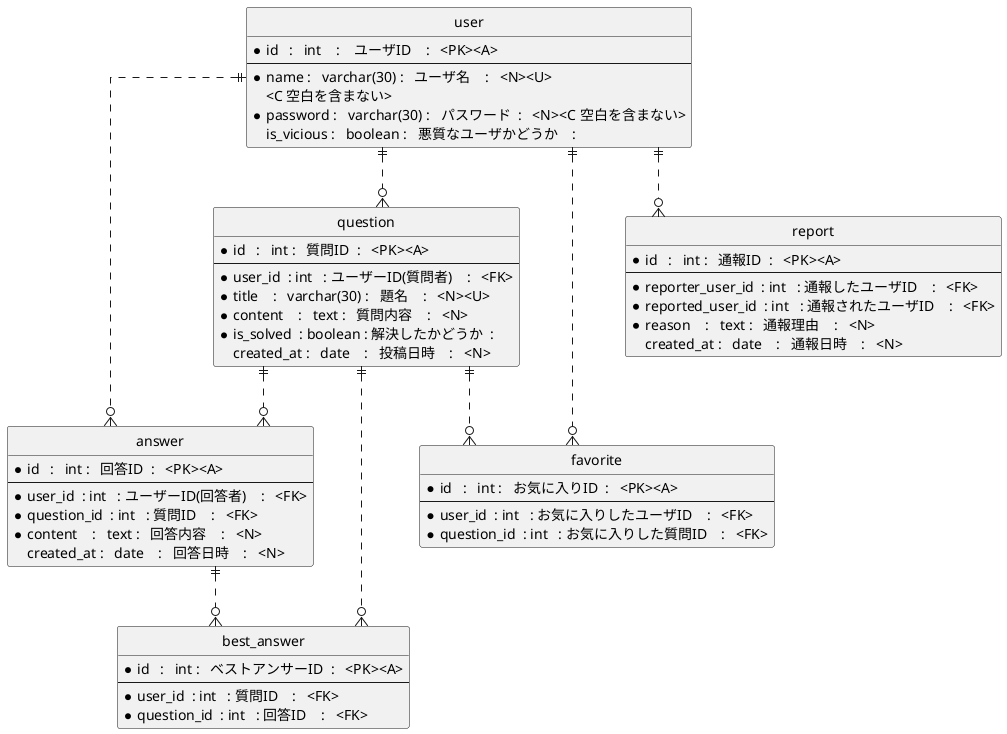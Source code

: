 ' ローカルルール
'     主キーは -- で区切る
'     * 必須キー
'     <PK> 主キー
'     <FK> 外部キー
'     <A> AUTO INCREMENT
'     <C> チェック（条件も記載）
'     <N> NOT NULL
'     <U> ユニークキー（一意）
'     カラム名 : 型 : 説明 :制約を書く

'表記方法
'コード上で Alt＋D

@startuml test
 hide circle
 skinparam linetype ortho

  entity "user" as user {
     * id   :   int    :    ユーザID    :   <PK><A>
     --
     * name :   varchar(30) :   ユーザ名    :   <N><U>
    <C 空白を含まない>
     * password :   varchar(30) :   パスワード  :   <N><C 空白を含まない>
     is_vicious :   boolean :   悪質なユーザかどうか    : 
 }

  entity "question" as question {
     * id   :   int :   質問ID  :   <PK><A>
     --
     * user_id  : int   : ユーザーID(質問者)    :   <FK>
     * title    :   varchar(30) :   題名    :   <N><U>
     * content    :   text :   質問内容    :   <N>
     * is_solved  : boolean : 解決したかどうか  :
     created_at :   date    :   投稿日時    :   <N>
 }

  entity "answer" as answer {
     * id   :   int :   回答ID  :   <PK><A>
     --
     * user_id  : int   : ユーザーID(回答者)    :   <FK>
     * question_id  : int   : 質問ID    :   <FK>
     * content    :   text :   回答内容    :   <N>
     created_at :   date    :   回答日時    :   <N>
 }

     entity "best_answer" as best_answer {
     * id   :   int :   ベストアンサーID  :   <PK><A>
     --
     * user_id  : int   : 質問ID    :   <FK>
     * question_id  : int   : 回答ID    :   <FK>
 }

    entity "favorite" as favorite {
     * id   :   int :   お気に入りID  :   <PK><A>
     --
     * user_id  : int   : お気に入りしたユーザID    :   <FK>
     * question_id  : int   : お気に入りした質問ID    :   <FK>
 }

    entity "report" as report {
     * id   :   int :   通報ID  :   <PK><A>
     --
     * reporter_user_id  : int   : 通報したユーザID    :   <FK>
     * reported_user_id  : int   : 通報されたユーザID    :   <FK>
     * reason    :   text :   通報理由    :   <N>
     created_at :   date    :   通報日時    :   <N>
 }

 '文法
 '|o：0か1
 '||：1のみ
 '}o：0以上
 '}|：1以上

 user ||..o{ question
 user ||..o{ answer
 question ||..o{ answer
 question ||..o{ best_answer
 answer ||..o{ best_answer
 user ||..o{ favorite
 question ||..o{ favorite
 user ||..o{ report

 @enduml